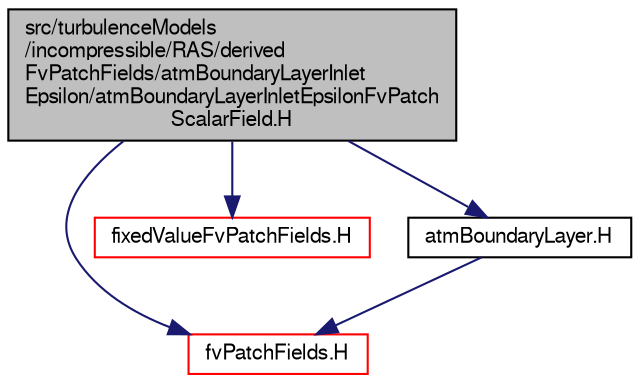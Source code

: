 digraph "src/turbulenceModels/incompressible/RAS/derivedFvPatchFields/atmBoundaryLayerInletEpsilon/atmBoundaryLayerInletEpsilonFvPatchScalarField.H"
{
  bgcolor="transparent";
  edge [fontname="FreeSans",fontsize="10",labelfontname="FreeSans",labelfontsize="10"];
  node [fontname="FreeSans",fontsize="10",shape=record];
  Node0 [label="src/turbulenceModels\l/incompressible/RAS/derived\lFvPatchFields/atmBoundaryLayerInlet\lEpsilon/atmBoundaryLayerInletEpsilonFvPatch\lScalarField.H",height=0.2,width=0.4,color="black", fillcolor="grey75", style="filled", fontcolor="black"];
  Node0 -> Node1 [color="midnightblue",fontsize="10",style="solid",fontname="FreeSans"];
  Node1 [label="fvPatchFields.H",height=0.2,width=0.4,color="red",URL="$a02477.html"];
  Node0 -> Node188 [color="midnightblue",fontsize="10",style="solid",fontname="FreeSans"];
  Node188 [label="fixedValueFvPatchFields.H",height=0.2,width=0.4,color="red",URL="$a01484.html"];
  Node0 -> Node190 [color="midnightblue",fontsize="10",style="solid",fontname="FreeSans"];
  Node190 [label="atmBoundaryLayer.H",height=0.2,width=0.4,color="black",URL="$a17483.html"];
  Node190 -> Node1 [color="midnightblue",fontsize="10",style="solid",fontname="FreeSans"];
}
